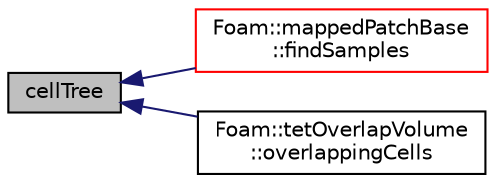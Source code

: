 digraph "cellTree"
{
  bgcolor="transparent";
  edge [fontname="Helvetica",fontsize="10",labelfontname="Helvetica",labelfontsize="10"];
  node [fontname="Helvetica",fontsize="10",shape=record];
  rankdir="LR";
  Node1 [label="cellTree",height=0.2,width=0.4,color="black", fillcolor="grey75", style="filled", fontcolor="black"];
  Node1 -> Node2 [dir="back",color="midnightblue",fontsize="10",style="solid",fontname="Helvetica"];
  Node2 [label="Foam::mappedPatchBase\l::findSamples",height=0.2,width=0.4,color="red",URL="$a01420.html#af1dadf58aa8d06f7448d1859188f909d",tooltip="Find cells/faces containing samples. "];
  Node1 -> Node3 [dir="back",color="midnightblue",fontsize="10",style="solid",fontname="Helvetica"];
  Node3 [label="Foam::tetOverlapVolume\l::overlappingCells",height=0.2,width=0.4,color="black",URL="$a02569.html#a58bd106c79df1d2085e79218b5b8ae13",tooltip="Return a list of cells in meshA which overlaps with cellBI in. "];
}
